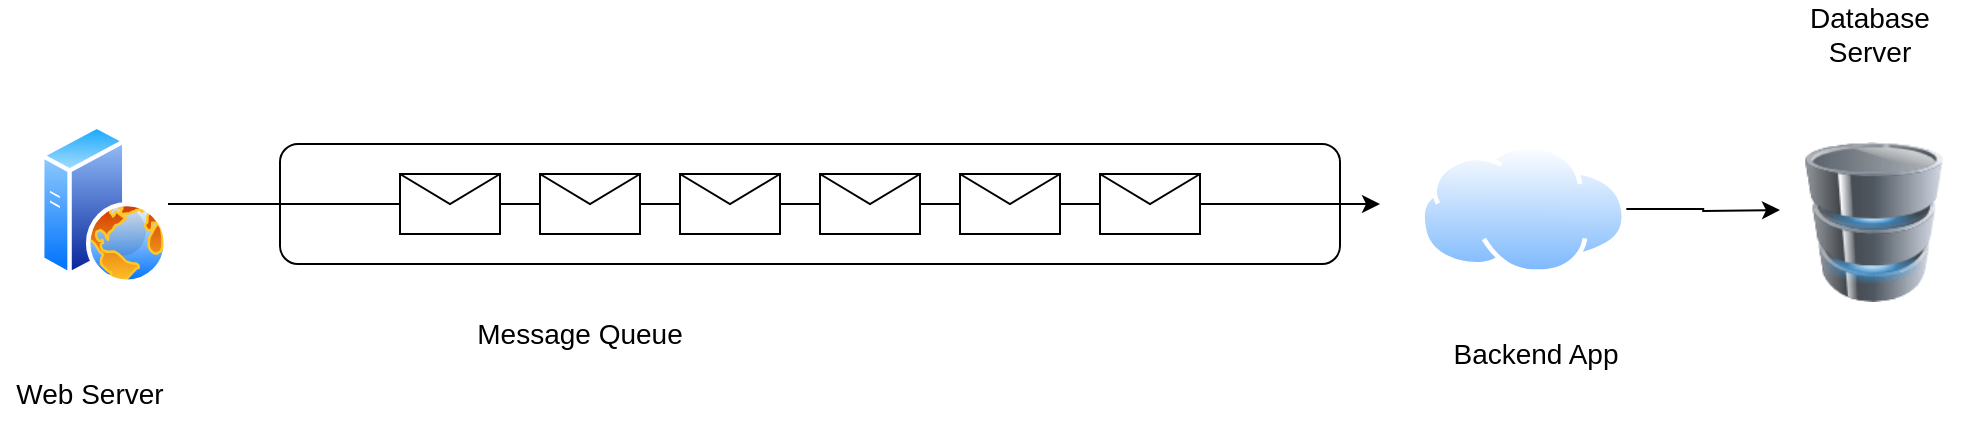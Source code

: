 <mxfile version="15.8.4" type="device"><diagram id="CvlykapQ7DIhaaP8e-n0" name="Page-1"><mxGraphModel dx="1977" dy="1458" grid="1" gridSize="10" guides="1" tooltips="1" connect="1" arrows="1" fold="1" page="1" pageScale="1" pageWidth="1169" pageHeight="827" math="0" shadow="0"><root><mxCell id="0"/><mxCell id="1" parent="0"/><mxCell id="GpsszY1wrrU4wYiKmqwt-2" value="" style="aspect=fixed;perimeter=ellipsePerimeter;html=1;align=center;shadow=0;dashed=0;spacingTop=3;image;image=img/lib/active_directory/web_server.svg;" vertex="1" parent="1"><mxGeometry x="150" y="380" width="64" height="80" as="geometry"/></mxCell><mxCell id="GpsszY1wrrU4wYiKmqwt-3" value="" style="rounded=1;whiteSpace=wrap;html=1;" vertex="1" parent="1"><mxGeometry x="270" y="390" width="530" height="60" as="geometry"/></mxCell><mxCell id="GpsszY1wrrU4wYiKmqwt-10" value="" style="endArrow=classic;html=1;rounded=0;exitX=1;exitY=0.5;exitDx=0;exitDy=0;" edge="1" parent="1" source="GpsszY1wrrU4wYiKmqwt-2"><mxGeometry width="50" height="50" relative="1" as="geometry"><mxPoint x="430" y="460" as="sourcePoint"/><mxPoint x="820" y="420" as="targetPoint"/></mxGeometry></mxCell><mxCell id="GpsszY1wrrU4wYiKmqwt-4" value="" style="shape=message;html=1;whiteSpace=wrap;html=1;outlineConnect=0;" vertex="1" parent="1"><mxGeometry x="330" y="405" width="50" height="30" as="geometry"/></mxCell><mxCell id="GpsszY1wrrU4wYiKmqwt-5" value="" style="shape=message;html=1;whiteSpace=wrap;html=1;outlineConnect=0;" vertex="1" parent="1"><mxGeometry x="400" y="405" width="50" height="30" as="geometry"/></mxCell><mxCell id="GpsszY1wrrU4wYiKmqwt-6" value="" style="shape=message;html=1;whiteSpace=wrap;html=1;outlineConnect=0;" vertex="1" parent="1"><mxGeometry x="470" y="405" width="50" height="30" as="geometry"/></mxCell><mxCell id="GpsszY1wrrU4wYiKmqwt-7" value="" style="shape=message;html=1;whiteSpace=wrap;html=1;outlineConnect=0;" vertex="1" parent="1"><mxGeometry x="540" y="405" width="50" height="30" as="geometry"/></mxCell><mxCell id="GpsszY1wrrU4wYiKmqwt-8" value="" style="shape=message;html=1;whiteSpace=wrap;html=1;outlineConnect=0;" vertex="1" parent="1"><mxGeometry x="610" y="405" width="50" height="30" as="geometry"/></mxCell><mxCell id="GpsszY1wrrU4wYiKmqwt-9" value="" style="shape=message;html=1;whiteSpace=wrap;html=1;outlineConnect=0;" vertex="1" parent="1"><mxGeometry x="680" y="405" width="50" height="30" as="geometry"/></mxCell><mxCell id="GpsszY1wrrU4wYiKmqwt-11" value="" style="image;html=1;image=img/lib/clip_art/computers/Database_128x128.png" vertex="1" parent="1"><mxGeometry x="1027" y="389" width="80" height="80" as="geometry"/></mxCell><mxCell id="GpsszY1wrrU4wYiKmqwt-16" value="&lt;font style=&quot;font-size: 14px&quot;&gt;Web Server&lt;/font&gt;" style="text;html=1;strokeColor=none;fillColor=none;align=center;verticalAlign=middle;whiteSpace=wrap;rounded=0;" vertex="1" parent="1"><mxGeometry x="130" y="500" width="90" height="30" as="geometry"/></mxCell><mxCell id="GpsszY1wrrU4wYiKmqwt-17" value="&lt;span style=&quot;font-size: 14px&quot;&gt;Backend App&lt;/span&gt;" style="text;html=1;strokeColor=none;fillColor=none;align=center;verticalAlign=middle;whiteSpace=wrap;rounded=0;" vertex="1" parent="1"><mxGeometry x="853.17" y="480" width="90" height="30" as="geometry"/></mxCell><mxCell id="GpsszY1wrrU4wYiKmqwt-18" value="&lt;span style=&quot;font-size: 14px&quot;&gt;Database Server&lt;/span&gt;" style="text;html=1;strokeColor=none;fillColor=none;align=center;verticalAlign=middle;whiteSpace=wrap;rounded=0;" vertex="1" parent="1"><mxGeometry x="1020" y="320" width="90" height="30" as="geometry"/></mxCell><mxCell id="GpsszY1wrrU4wYiKmqwt-19" value="&lt;font style=&quot;font-size: 14px&quot;&gt;Message Queue&lt;/font&gt;" style="text;html=1;strokeColor=none;fillColor=none;align=center;verticalAlign=middle;whiteSpace=wrap;rounded=0;" vertex="1" parent="1"><mxGeometry x="360" y="470" width="120" height="30" as="geometry"/></mxCell><mxCell id="GpsszY1wrrU4wYiKmqwt-22" style="edgeStyle=orthogonalEdgeStyle;rounded=0;orthogonalLoop=1;jettySize=auto;html=1;fontSize=14;" edge="1" parent="1" source="GpsszY1wrrU4wYiKmqwt-20"><mxGeometry relative="1" as="geometry"><mxPoint x="1020" y="423" as="targetPoint"/></mxGeometry></mxCell><mxCell id="GpsszY1wrrU4wYiKmqwt-20" value="" style="aspect=fixed;perimeter=ellipsePerimeter;html=1;align=center;shadow=0;dashed=0;spacingTop=3;image;image=img/lib/active_directory/internet_cloud.svg;fontSize=14;" vertex="1" parent="1"><mxGeometry x="840" y="390" width="103.17" height="65" as="geometry"/></mxCell></root></mxGraphModel></diagram></mxfile>
